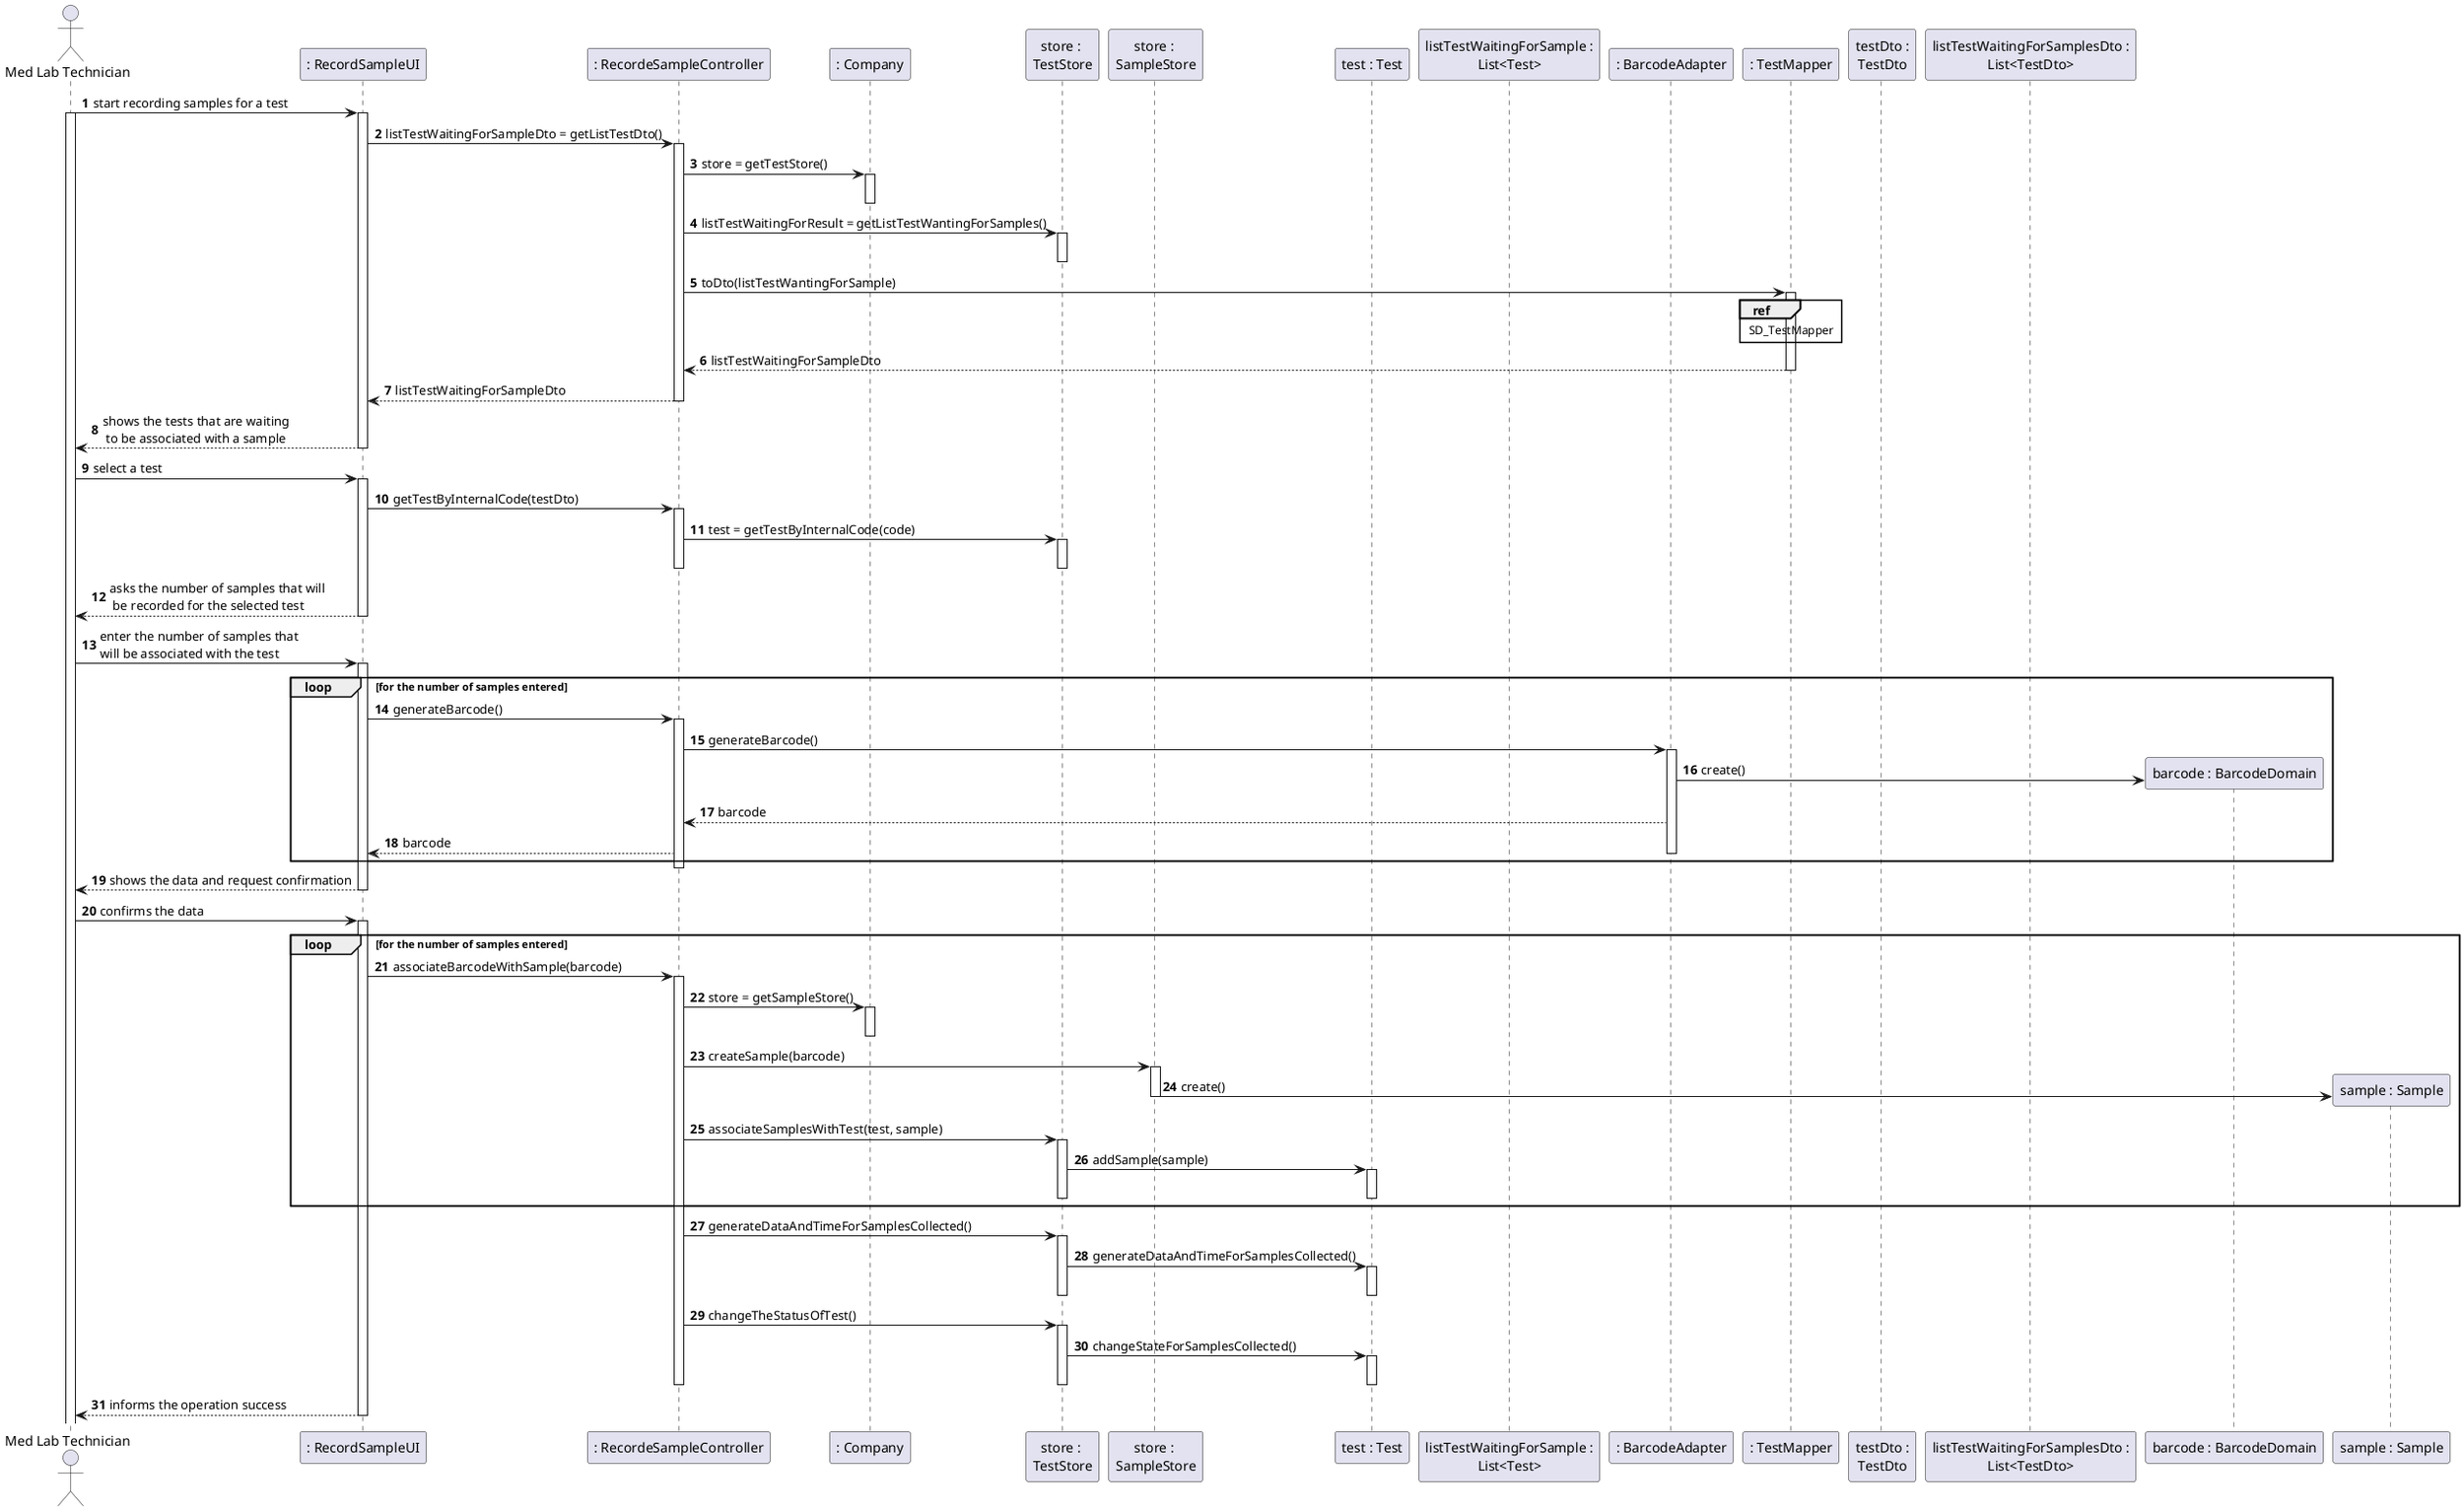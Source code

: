 @startuml
autonumber
actor "Med Lab Technician" as MEDLAB
participant ": RecordSampleUI" as UI
participant ": RecordeSampleController" as CONTROLLER
participant ": Company" as COMPANY
participant "store : \nTestStore" as TESTSTORE
participant "store : \nSampleStore" as SAMPLESTORE
participant "test : Test" as TEST
participant "listTestWaitingForSample :\nList<Test>" as TESTLIST
participant ": BarcodeAdapter" as ADAPTER
participant ": TestMapper" as MAPPER
participant "testDto :\nTestDto" as TESTDTO
participant "listTestWaitingForSamplesDto :\nList<TestDto>" as TESTDTOLIST









MEDLAB -> UI : start recording samples for a test
activate MEDLAB
activate UI
UI -> CONTROLLER : listTestWaitingForSampleDto = getListTestDto()
activate CONTROLLER
CONTROLLER -> COMPANY : store = getTestStore()
activate COMPANY
deactivate COMPANY
CONTROLLER -> TESTSTORE : listTestWaitingForResult = getListTestWantingForSamples()
activate TESTSTORE
deactivate TESTSTORE
CONTROLLER -> MAPPER : toDto(listTestWantingForSample)
activate MAPPER
ref over MAPPER
SD_TestMapper
end ref

MAPPER-->CONTROLLER : listTestWaitingForSampleDto
deactivate MAPPER
CONTROLLER --> UI : listTestWaitingForSampleDto




deactivate CONTROLLER

UI --> MEDLAB : shows the tests that are waiting \n to be associated with a sample
deactivate UI

MEDLAB -> UI : select a test
activate UI
UI->CONTROLLER : getTestByInternalCode(testDto)
activate CONTROLLER
CONTROLLER->TESTSTORE : test = getTestByInternalCode(code)
activate TESTSTORE
deactivate TESTSTORE
deactivate CONTROLLER
UI --> MEDLAB : asks the number of samples that will \n be recorded for the selected test
deactivate UI
MEDLAB ->UI : enter the number of samples that \nwill be associated with the test
activate UI
loop for the number of samples entered
UI->CONTROLLER : generateBarcode()
activate CONTROLLER
CONTROLLER->ADAPTER : generateBarcode()
activate ADAPTER
ADAPTER-> "barcode : BarcodeDomain"** : create()
ADAPTER-->CONTROLLER : barcode
CONTROLLER-->UI : barcode
deactivate ADAPTER
end loop

deactivate CONTROLLER

UI --> MEDLAB : shows the data and request confirmation
deactivate UI
MEDLAB -> UI : confirms the data
activate UI
loop for the number of samples entered
UI->CONTROLLER : associateBarcodeWithSample(barcode)
activate CONTROLLER
CONTROLLER->COMPANY : store = getSampleStore()
activate COMPANY
deactivate COMPANY
CONTROLLER->SAMPLESTORE : createSample(barcode)
activate SAMPLESTORE
SAMPLESTORE->"sample : Sample"** : create()
deactivate SAMPLESTORE
CONTROLLER->TESTSTORE : associateSamplesWithTest(test, sample)
activate TESTSTORE
TESTSTORE->TEST : addSample(sample)
activate TEST
deactivate TEST
deactivate TESTSTORE
end loop
CONTROLLER->TESTSTORE : generateDataAndTimeForSamplesCollected()
activate TESTSTORE
TESTSTORE->TEST : generateDataAndTimeForSamplesCollected()
activate TEST
deactivate TEST
deactivate TESTSTORE
CONTROLLER->TESTSTORE : changeTheStatusOfTest()
activate TESTSTORE
TESTSTORE->TEST : changeStateForSamplesCollected()
activate TEST
deactivate TEST
deactivate TESTSTORE

deactivate CONTROLLER

UI --> MEDLAB : informs the operation success
deactivate UI
@enduml

